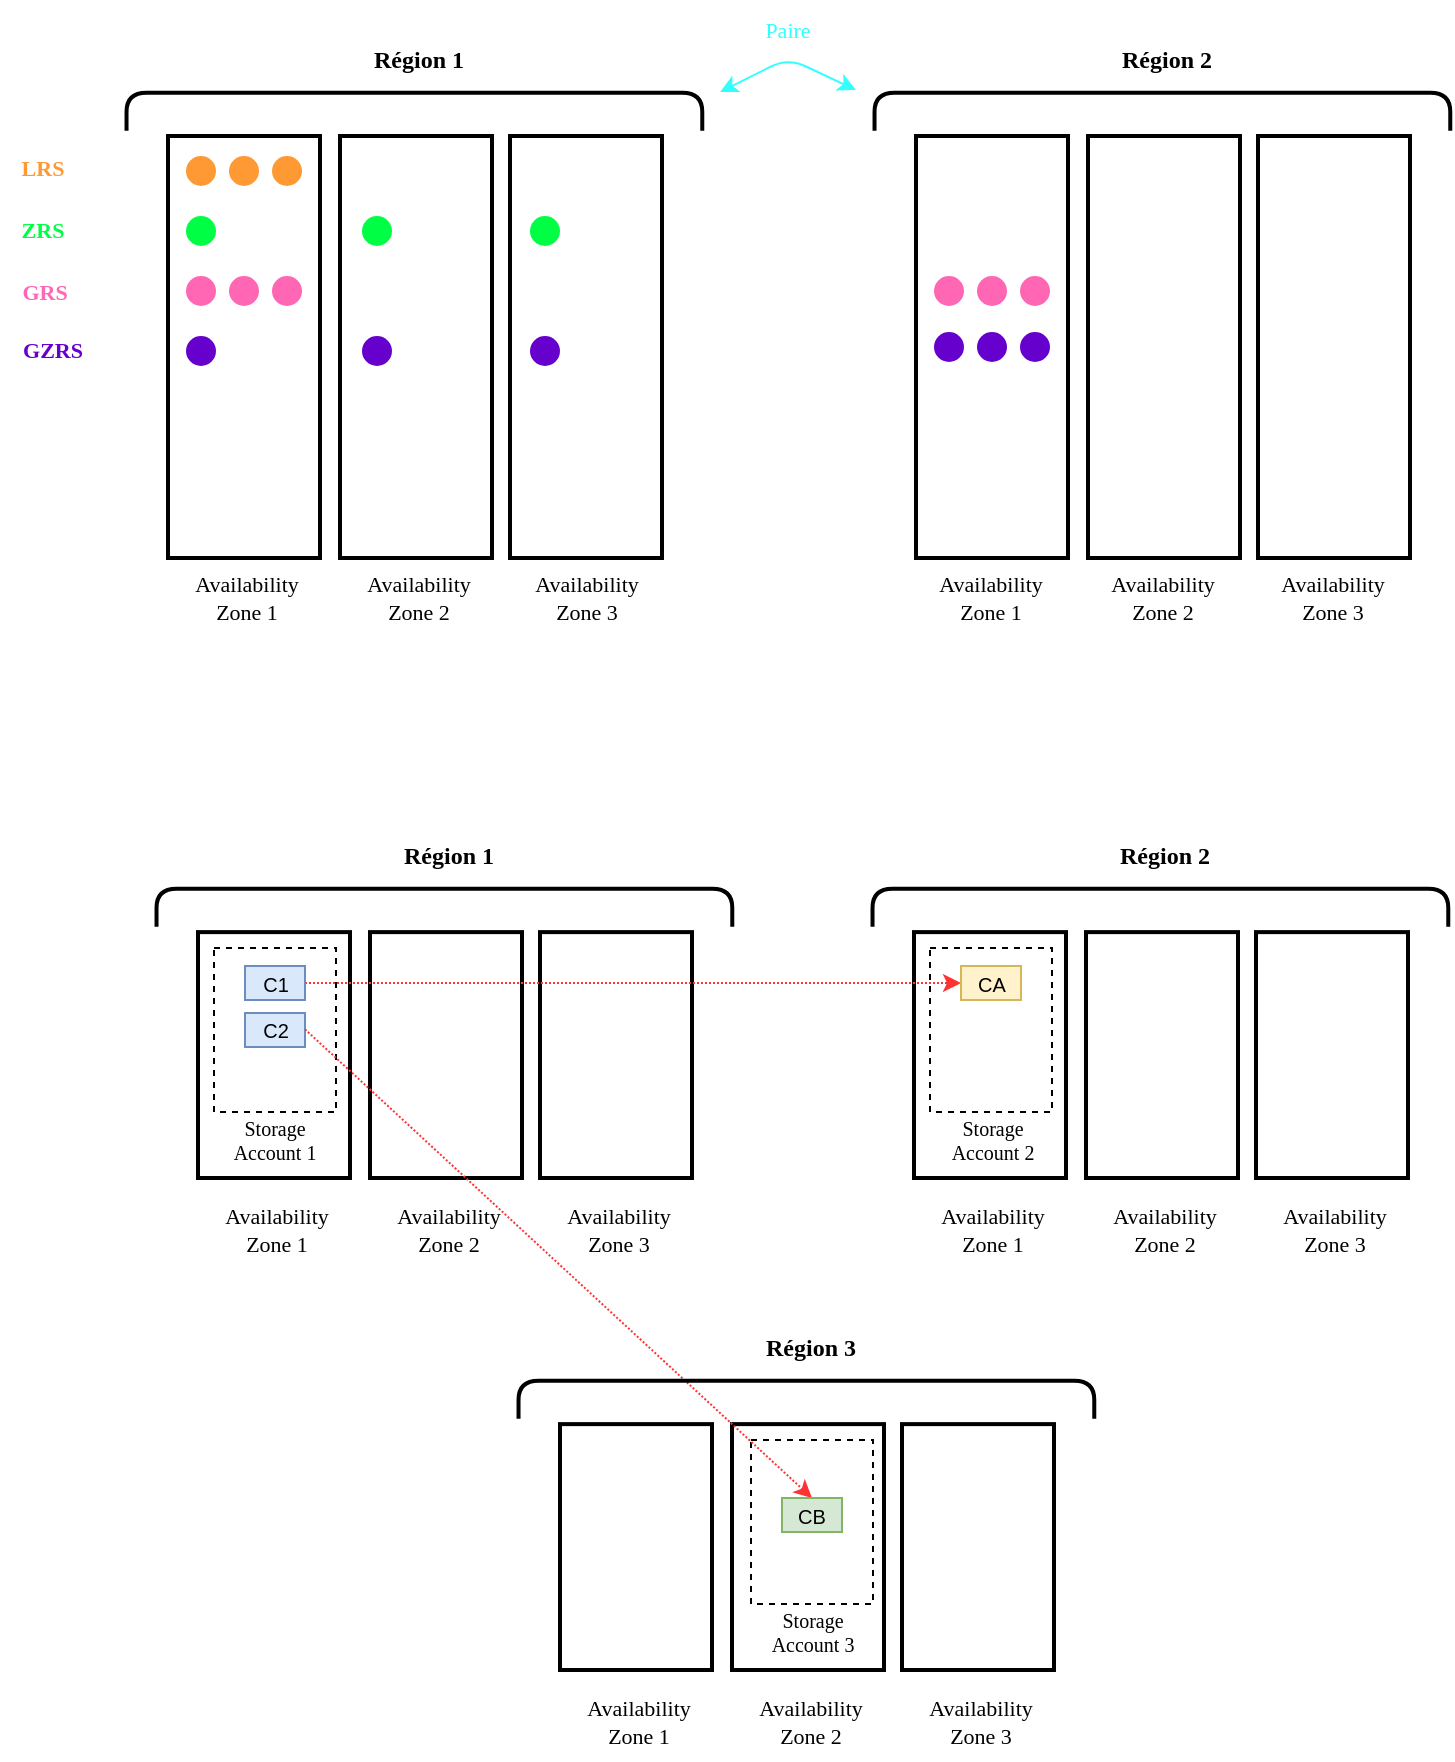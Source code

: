 <mxfile>
    <diagram id="vKaiKicjleI0wJUZTJRz" name="Page-1">
        <mxGraphModel dx="1120" dy="802" grid="0" gridSize="10" guides="1" tooltips="1" connect="1" arrows="1" fold="1" page="1" pageScale="1" pageWidth="1169" pageHeight="827" math="0" shadow="0">
            <root>
                <mxCell id="0"/>
                <mxCell id="1" parent="0"/>
                <mxCell id="158" value="" style="rounded=0;whiteSpace=wrap;html=1;strokeWidth=2;" parent="1" vertex="1">
                    <mxGeometry x="395" y="735.06" width="76" height="122.94" as="geometry"/>
                </mxCell>
                <mxCell id="167" value="" style="rounded=0;whiteSpace=wrap;html=1;strokeWidth=1;dashed=1;" parent="1" vertex="1">
                    <mxGeometry x="404.5" y="743" width="61" height="82" as="geometry"/>
                </mxCell>
                <mxCell id="93" value="" style="rounded=0;whiteSpace=wrap;html=1;strokeWidth=2;" parent="1" vertex="1">
                    <mxGeometry x="486" y="489.06" width="76" height="122.94" as="geometry"/>
                </mxCell>
                <mxCell id="145" value="" style="rounded=0;whiteSpace=wrap;html=1;strokeWidth=1;dashed=1;" parent="1" vertex="1">
                    <mxGeometry x="494" y="497" width="61" height="82" as="geometry"/>
                </mxCell>
                <mxCell id="2" value="" style="rounded=0;whiteSpace=wrap;html=1;strokeWidth=2;" parent="1" vertex="1">
                    <mxGeometry x="113" y="91" width="76" height="211" as="geometry"/>
                </mxCell>
                <mxCell id="4" value="" style="rounded=0;whiteSpace=wrap;html=1;strokeWidth=2;" parent="1" vertex="1">
                    <mxGeometry x="199" y="91" width="76" height="211" as="geometry"/>
                </mxCell>
                <mxCell id="5" value="" style="rounded=0;whiteSpace=wrap;html=1;strokeWidth=2;" parent="1" vertex="1">
                    <mxGeometry x="284" y="91" width="76" height="211" as="geometry"/>
                </mxCell>
                <mxCell id="7" value="" style="shape=curlyBracket;whiteSpace=wrap;html=1;rounded=1;labelPosition=left;verticalLabelPosition=middle;align=right;verticalAlign=middle;strokeWidth=2;size=0;rotation=90;" parent="1" vertex="1">
                    <mxGeometry x="226.7" y="-65.06" width="19" height="287.87" as="geometry"/>
                </mxCell>
                <mxCell id="13" value="Région 1" style="text;html=1;align=center;verticalAlign=middle;resizable=0;points=[];autosize=1;strokeColor=none;fillColor=none;fontFamily=Verdana;fontStyle=1" parent="1" vertex="1">
                    <mxGeometry x="199" y="40" width="77" height="26" as="geometry"/>
                </mxCell>
                <mxCell id="14" value="" style="rounded=0;whiteSpace=wrap;html=1;strokeWidth=2;" parent="1" vertex="1">
                    <mxGeometry x="487" y="91" width="76" height="211" as="geometry"/>
                </mxCell>
                <mxCell id="15" value="" style="rounded=0;whiteSpace=wrap;html=1;strokeWidth=2;" parent="1" vertex="1">
                    <mxGeometry x="573" y="91" width="76" height="211" as="geometry"/>
                </mxCell>
                <mxCell id="16" value="" style="rounded=0;whiteSpace=wrap;html=1;strokeWidth=2;" parent="1" vertex="1">
                    <mxGeometry x="658" y="91" width="76" height="211" as="geometry"/>
                </mxCell>
                <mxCell id="17" value="" style="shape=curlyBracket;whiteSpace=wrap;html=1;rounded=1;labelPosition=left;verticalLabelPosition=middle;align=right;verticalAlign=middle;strokeWidth=2;size=0;rotation=90;" parent="1" vertex="1">
                    <mxGeometry x="600.7" y="-65.06" width="19" height="287.87" as="geometry"/>
                </mxCell>
                <mxCell id="18" value="Région 2" style="text;html=1;align=center;verticalAlign=middle;resizable=0;points=[];autosize=1;strokeColor=none;fillColor=none;fontFamily=Verdana;fontStyle=1" parent="1" vertex="1">
                    <mxGeometry x="573" y="40" width="77" height="26" as="geometry"/>
                </mxCell>
                <mxCell id="22" value="" style="ellipse;whiteSpace=wrap;html=1;aspect=fixed;strokeWidth=2;fontFamily=Verdana;fillColor=#FF9933;strokeColor=none;" parent="1" vertex="1">
                    <mxGeometry x="122" y="101" width="15" height="15" as="geometry"/>
                </mxCell>
                <mxCell id="23" value="" style="ellipse;whiteSpace=wrap;html=1;aspect=fixed;strokeWidth=2;fontFamily=Verdana;fillColor=#FF9933;strokeColor=none;" parent="1" vertex="1">
                    <mxGeometry x="143.5" y="101" width="15" height="15" as="geometry"/>
                </mxCell>
                <mxCell id="24" value="" style="ellipse;whiteSpace=wrap;html=1;aspect=fixed;strokeWidth=2;fontFamily=Verdana;fillColor=#FF9933;strokeColor=none;" parent="1" vertex="1">
                    <mxGeometry x="165" y="101" width="15" height="15" as="geometry"/>
                </mxCell>
                <mxCell id="25" value="Availability&lt;br style=&quot;font-size: 11px;&quot;&gt;Zone 1" style="text;html=1;align=center;verticalAlign=middle;resizable=0;points=[];autosize=1;strokeColor=none;fillColor=none;fontFamily=Verdana;fontSize=11;" parent="1" vertex="1">
                    <mxGeometry x="112.5" y="303" width="78" height="38" as="geometry"/>
                </mxCell>
                <mxCell id="26" value="Availability&lt;br style=&quot;font-size: 11px;&quot;&gt;Zone 2" style="text;html=1;align=center;verticalAlign=middle;resizable=0;points=[];autosize=1;strokeColor=none;fillColor=none;fontFamily=Verdana;fontSize=11;" parent="1" vertex="1">
                    <mxGeometry x="198.5" y="303" width="78" height="38" as="geometry"/>
                </mxCell>
                <mxCell id="27" value="Availability&lt;br style=&quot;font-size: 11px;&quot;&gt;Zone 3" style="text;html=1;align=center;verticalAlign=middle;resizable=0;points=[];autosize=1;strokeColor=none;fillColor=none;fontFamily=Verdana;fontSize=11;" parent="1" vertex="1">
                    <mxGeometry x="283" y="303" width="78" height="38" as="geometry"/>
                </mxCell>
                <mxCell id="28" value="Availability&lt;br style=&quot;font-size: 11px;&quot;&gt;Zone 3" style="text;html=1;align=center;verticalAlign=middle;resizable=0;points=[];autosize=1;strokeColor=none;fillColor=none;fontFamily=Verdana;fontSize=11;" parent="1" vertex="1">
                    <mxGeometry x="655.5" y="303" width="78" height="38" as="geometry"/>
                </mxCell>
                <mxCell id="29" value="Availability&lt;br style=&quot;font-size: 11px;&quot;&gt;Zone 2" style="text;html=1;align=center;verticalAlign=middle;resizable=0;points=[];autosize=1;strokeColor=none;fillColor=none;fontFamily=Verdana;fontSize=11;" parent="1" vertex="1">
                    <mxGeometry x="571" y="303" width="78" height="38" as="geometry"/>
                </mxCell>
                <mxCell id="30" value="Availability&lt;br style=&quot;font-size: 11px;&quot;&gt;Zone 1" style="text;html=1;align=center;verticalAlign=middle;resizable=0;points=[];autosize=1;strokeColor=none;fillColor=none;fontFamily=Verdana;fontSize=11;" parent="1" vertex="1">
                    <mxGeometry x="485" y="303" width="78" height="38" as="geometry"/>
                </mxCell>
                <mxCell id="31" value="Paire" style="text;strokeColor=none;align=center;fillColor=none;html=1;verticalAlign=middle;whiteSpace=wrap;rounded=0;strokeWidth=2;fontFamily=Verdana;fontSize=11;fontColor=#33FFFF;" parent="1" vertex="1">
                    <mxGeometry x="393.003" y="23" width="60" height="30" as="geometry"/>
                </mxCell>
                <mxCell id="32" value="" style="endArrow=classic;startArrow=classic;html=1;fontFamily=Verdana;fontSize=11;fontColor=#33FFFF;strokeColor=#33FFFF;" parent="1" edge="1">
                    <mxGeometry width="50" height="50" relative="1" as="geometry">
                        <mxPoint x="389" y="69" as="sourcePoint"/>
                        <mxPoint x="457" y="68" as="targetPoint"/>
                        <Array as="points">
                            <mxPoint x="423" y="52"/>
                        </Array>
                    </mxGeometry>
                </mxCell>
                <mxCell id="33" value="" style="ellipse;whiteSpace=wrap;html=1;aspect=fixed;strokeWidth=2;fontFamily=Verdana;fillColor=#00FF44;strokeColor=none;" parent="1" vertex="1">
                    <mxGeometry x="122" y="131" width="15" height="15" as="geometry"/>
                </mxCell>
                <mxCell id="34" value="" style="ellipse;whiteSpace=wrap;html=1;aspect=fixed;strokeWidth=2;fontFamily=Verdana;fillColor=#00FF44;strokeColor=none;" parent="1" vertex="1">
                    <mxGeometry x="210" y="131" width="15" height="15" as="geometry"/>
                </mxCell>
                <mxCell id="35" value="" style="ellipse;whiteSpace=wrap;html=1;aspect=fixed;strokeWidth=2;fontFamily=Verdana;fillColor=#00FF44;strokeColor=none;" parent="1" vertex="1">
                    <mxGeometry x="294" y="131" width="15" height="15" as="geometry"/>
                </mxCell>
                <mxCell id="36" value="LRS" style="text;html=1;align=center;verticalAlign=middle;resizable=0;points=[];autosize=1;strokeColor=none;fillColor=none;fontSize=11;fontFamily=Verdana;fontColor=#FF9933;fontStyle=1" parent="1" vertex="1">
                    <mxGeometry x="29" y="94" width="41" height="25" as="geometry"/>
                </mxCell>
                <mxCell id="37" value="ZRS" style="text;html=1;align=center;verticalAlign=middle;resizable=0;points=[];autosize=1;strokeColor=none;fillColor=none;fontSize=11;fontFamily=Verdana;fontColor=#00FF44;fontStyle=1" parent="1" vertex="1">
                    <mxGeometry x="29" y="125" width="42" height="25" as="geometry"/>
                </mxCell>
                <mxCell id="38" value="" style="ellipse;whiteSpace=wrap;html=1;aspect=fixed;strokeWidth=2;fontFamily=Verdana;fillColor=#FF66B3;strokeColor=none;" parent="1" vertex="1">
                    <mxGeometry x="165" y="161" width="15" height="15" as="geometry"/>
                </mxCell>
                <mxCell id="39" value="" style="ellipse;whiteSpace=wrap;html=1;aspect=fixed;strokeWidth=2;fontFamily=Verdana;fillColor=#FF66B3;strokeColor=none;" parent="1" vertex="1">
                    <mxGeometry x="143.5" y="161" width="15" height="15" as="geometry"/>
                </mxCell>
                <mxCell id="40" value="" style="ellipse;whiteSpace=wrap;html=1;aspect=fixed;strokeWidth=2;fontFamily=Verdana;fillColor=#FF66B3;strokeColor=none;" parent="1" vertex="1">
                    <mxGeometry x="122" y="161" width="15" height="15" as="geometry"/>
                </mxCell>
                <mxCell id="41" value="" style="ellipse;whiteSpace=wrap;html=1;aspect=fixed;strokeWidth=2;fontFamily=Verdana;fillColor=#FF66B3;strokeColor=none;" parent="1" vertex="1">
                    <mxGeometry x="539" y="161" width="15" height="15" as="geometry"/>
                </mxCell>
                <mxCell id="42" value="" style="ellipse;whiteSpace=wrap;html=1;aspect=fixed;strokeWidth=2;fontFamily=Verdana;fillColor=#FF66B3;strokeColor=none;" parent="1" vertex="1">
                    <mxGeometry x="517.5" y="161" width="15" height="15" as="geometry"/>
                </mxCell>
                <mxCell id="43" value="" style="ellipse;whiteSpace=wrap;html=1;aspect=fixed;strokeWidth=2;fontFamily=Verdana;fillColor=#FF66B3;strokeColor=none;" parent="1" vertex="1">
                    <mxGeometry x="496" y="161" width="15" height="15" as="geometry"/>
                </mxCell>
                <mxCell id="44" value="GRS" style="text;html=1;align=center;verticalAlign=middle;resizable=0;points=[];autosize=1;strokeColor=none;fillColor=none;fontSize=11;fontFamily=Verdana;fontColor=#FF66B3;fontStyle=1" parent="1" vertex="1">
                    <mxGeometry x="29" y="156" width="43" height="25" as="geometry"/>
                </mxCell>
                <mxCell id="45" value="" style="ellipse;whiteSpace=wrap;html=1;aspect=fixed;strokeWidth=2;fontFamily=Verdana;fillColor=#6600CC;strokeColor=none;" parent="1" vertex="1">
                    <mxGeometry x="122" y="191" width="15" height="15" as="geometry"/>
                </mxCell>
                <mxCell id="46" value="" style="ellipse;whiteSpace=wrap;html=1;aspect=fixed;strokeWidth=2;fontFamily=Verdana;fillColor=#6600CC;strokeColor=none;" parent="1" vertex="1">
                    <mxGeometry x="210" y="191" width="15" height="15" as="geometry"/>
                </mxCell>
                <mxCell id="47" value="" style="ellipse;whiteSpace=wrap;html=1;aspect=fixed;strokeWidth=2;fontFamily=Verdana;fillColor=#6600CC;strokeColor=none;" parent="1" vertex="1">
                    <mxGeometry x="294" y="191" width="15" height="15" as="geometry"/>
                </mxCell>
                <mxCell id="48" value="" style="ellipse;whiteSpace=wrap;html=1;aspect=fixed;strokeWidth=2;fontFamily=Verdana;fillColor=#6600CC;strokeColor=none;" parent="1" vertex="1">
                    <mxGeometry x="496" y="189" width="15" height="15" as="geometry"/>
                </mxCell>
                <mxCell id="49" value="" style="ellipse;whiteSpace=wrap;html=1;aspect=fixed;strokeWidth=2;fontFamily=Verdana;fillColor=#6600CC;strokeColor=none;" parent="1" vertex="1">
                    <mxGeometry x="517.5" y="189" width="15" height="15" as="geometry"/>
                </mxCell>
                <mxCell id="50" value="" style="ellipse;whiteSpace=wrap;html=1;aspect=fixed;strokeWidth=2;fontFamily=Verdana;fillColor=#6600CC;strokeColor=none;" parent="1" vertex="1">
                    <mxGeometry x="539" y="189" width="15" height="15" as="geometry"/>
                </mxCell>
                <mxCell id="51" value="GZRS" style="text;html=1;align=center;verticalAlign=middle;resizable=0;points=[];autosize=1;strokeColor=none;fillColor=none;fontSize=11;fontFamily=Verdana;fontColor=#6600CC;fontStyle=1" parent="1" vertex="1">
                    <mxGeometry x="29" y="185" width="51" height="25" as="geometry"/>
                </mxCell>
                <mxCell id="52" value="" style="rounded=0;whiteSpace=wrap;html=1;strokeWidth=2;" parent="1" vertex="1">
                    <mxGeometry x="128" y="489.06" width="76" height="122.94" as="geometry"/>
                </mxCell>
                <mxCell id="53" value="" style="rounded=0;whiteSpace=wrap;html=1;strokeWidth=2;" parent="1" vertex="1">
                    <mxGeometry x="214" y="489.06" width="76" height="122.94" as="geometry"/>
                </mxCell>
                <mxCell id="54" value="" style="rounded=0;whiteSpace=wrap;html=1;strokeWidth=2;" parent="1" vertex="1">
                    <mxGeometry x="299" y="489.06" width="76" height="122.94" as="geometry"/>
                </mxCell>
                <mxCell id="55" value="" style="shape=curlyBracket;whiteSpace=wrap;html=1;rounded=1;labelPosition=left;verticalLabelPosition=middle;align=right;verticalAlign=middle;strokeWidth=2;size=0;rotation=90;" parent="1" vertex="1">
                    <mxGeometry x="241.7" y="333" width="19" height="287.87" as="geometry"/>
                </mxCell>
                <mxCell id="56" value="Région 1" style="text;html=1;align=center;verticalAlign=middle;resizable=0;points=[];autosize=1;strokeColor=none;fillColor=none;fontFamily=Verdana;fontStyle=1" parent="1" vertex="1">
                    <mxGeometry x="214" y="438.06" width="77" height="26" as="geometry"/>
                </mxCell>
                <mxCell id="65" value="Availability&lt;br style=&quot;font-size: 11px;&quot;&gt;Zone 1" style="text;html=1;align=center;verticalAlign=middle;resizable=0;points=[];autosize=1;strokeColor=none;fillColor=none;fontFamily=Verdana;fontSize=11;" parent="1" vertex="1">
                    <mxGeometry x="128.25" y="619" width="78" height="38" as="geometry"/>
                </mxCell>
                <mxCell id="66" value="Availability&lt;br style=&quot;font-size: 11px;&quot;&gt;Zone 2" style="text;html=1;align=center;verticalAlign=middle;resizable=0;points=[];autosize=1;strokeColor=none;fillColor=none;fontFamily=Verdana;fontSize=11;" parent="1" vertex="1">
                    <mxGeometry x="214.25" y="619" width="78" height="38" as="geometry"/>
                </mxCell>
                <mxCell id="67" value="Availability&lt;br style=&quot;font-size: 11px;&quot;&gt;Zone 3" style="text;html=1;align=center;verticalAlign=middle;resizable=0;points=[];autosize=1;strokeColor=none;fillColor=none;fontFamily=Verdana;fontSize=11;" parent="1" vertex="1">
                    <mxGeometry x="298.75" y="619" width="78" height="38" as="geometry"/>
                </mxCell>
                <mxCell id="94" value="" style="rounded=0;whiteSpace=wrap;html=1;strokeWidth=2;" parent="1" vertex="1">
                    <mxGeometry x="572" y="489.06" width="76" height="122.94" as="geometry"/>
                </mxCell>
                <mxCell id="95" value="" style="rounded=0;whiteSpace=wrap;html=1;strokeWidth=2;" parent="1" vertex="1">
                    <mxGeometry x="657" y="489.06" width="76" height="122.94" as="geometry"/>
                </mxCell>
                <mxCell id="96" value="" style="shape=curlyBracket;whiteSpace=wrap;html=1;rounded=1;labelPosition=left;verticalLabelPosition=middle;align=right;verticalAlign=middle;strokeWidth=2;size=0;rotation=90;" parent="1" vertex="1">
                    <mxGeometry x="599.7" y="333" width="19" height="287.87" as="geometry"/>
                </mxCell>
                <mxCell id="97" value="Région 2" style="text;html=1;align=center;verticalAlign=middle;resizable=0;points=[];autosize=1;strokeColor=none;fillColor=none;fontFamily=Verdana;fontStyle=1" parent="1" vertex="1">
                    <mxGeometry x="572" y="438.06" width="77" height="26" as="geometry"/>
                </mxCell>
                <mxCell id="98" value="Availability&lt;br style=&quot;font-size: 11px;&quot;&gt;Zone 1" style="text;html=1;align=center;verticalAlign=middle;resizable=0;points=[];autosize=1;strokeColor=none;fillColor=none;fontFamily=Verdana;fontSize=11;" parent="1" vertex="1">
                    <mxGeometry x="486.25" y="619" width="78" height="38" as="geometry"/>
                </mxCell>
                <mxCell id="99" value="Availability&lt;br style=&quot;font-size: 11px;&quot;&gt;Zone 2" style="text;html=1;align=center;verticalAlign=middle;resizable=0;points=[];autosize=1;strokeColor=none;fillColor=none;fontFamily=Verdana;fontSize=11;" parent="1" vertex="1">
                    <mxGeometry x="572.25" y="619" width="78" height="38" as="geometry"/>
                </mxCell>
                <mxCell id="100" value="Availability&lt;br style=&quot;font-size: 11px;&quot;&gt;Zone 3" style="text;html=1;align=center;verticalAlign=middle;resizable=0;points=[];autosize=1;strokeColor=none;fillColor=none;fontFamily=Verdana;fontSize=11;" parent="1" vertex="1">
                    <mxGeometry x="656.75" y="619" width="78" height="38" as="geometry"/>
                </mxCell>
                <mxCell id="141" value="" style="rounded=0;whiteSpace=wrap;html=1;strokeWidth=1;dashed=1;" parent="1" vertex="1">
                    <mxGeometry x="136" y="497" width="61" height="82" as="geometry"/>
                </mxCell>
                <mxCell id="142" value="Storage&lt;br style=&quot;font-size: 10px;&quot;&gt;Account 1" style="text;html=1;align=center;verticalAlign=middle;resizable=0;points=[];autosize=1;strokeColor=none;fillColor=none;fontFamily=Verdana;fontSize=10;" parent="1" vertex="1">
                    <mxGeometry x="132" y="575" width="68" height="36" as="geometry"/>
                </mxCell>
                <mxCell id="154" style="edgeStyle=none;html=1;exitX=1;exitY=0.5;exitDx=0;exitDy=0;entryX=0;entryY=0.5;entryDx=0;entryDy=0;strokeColor=#FF3333;fontFamily=Verdana;fontSize=10;fontColor=#6600CC;dashed=1;dashPattern=1 1;" parent="1" source="143" target="147" edge="1">
                    <mxGeometry relative="1" as="geometry"/>
                </mxCell>
                <mxCell id="143" value="C1" style="rounded=0;whiteSpace=wrap;html=1;strokeWidth=1;fillColor=#dae8fc;strokeColor=#6c8ebf;fontSize=10;" parent="1" vertex="1">
                    <mxGeometry x="151.5" y="506" width="30" height="17" as="geometry"/>
                </mxCell>
                <mxCell id="144" value="C2" style="rounded=0;whiteSpace=wrap;html=1;strokeWidth=1;fillColor=#dae8fc;strokeColor=#6c8ebf;fontSize=10;" parent="1" vertex="1">
                    <mxGeometry x="151.5" y="529.5" width="30" height="17" as="geometry"/>
                </mxCell>
                <mxCell id="146" value="Storage&lt;br style=&quot;font-size: 10px;&quot;&gt;Account 2" style="text;html=1;align=center;verticalAlign=middle;resizable=0;points=[];autosize=1;strokeColor=none;fillColor=none;fontFamily=Verdana;fontSize=10;" parent="1" vertex="1">
                    <mxGeometry x="491" y="575" width="68" height="36" as="geometry"/>
                </mxCell>
                <mxCell id="147" value="CA" style="rounded=0;whiteSpace=wrap;html=1;strokeWidth=1;fillColor=#fff2cc;strokeColor=#d6b656;fontSize=10;" parent="1" vertex="1">
                    <mxGeometry x="509.5" y="506" width="30" height="17" as="geometry"/>
                </mxCell>
                <mxCell id="155" style="edgeStyle=none;html=1;exitX=1;exitY=0.5;exitDx=0;exitDy=0;entryX=0.5;entryY=0;entryDx=0;entryDy=0;strokeColor=#FF3333;fontFamily=Verdana;fontSize=10;fontColor=#6600CC;dashed=1;dashPattern=1 1;" parent="1" target="169" edge="1">
                    <mxGeometry relative="1" as="geometry">
                        <mxPoint x="181.5" y="537.66" as="sourcePoint"/>
                        <mxPoint x="597" y="534.5" as="targetPoint"/>
                    </mxGeometry>
                </mxCell>
                <mxCell id="156" value="" style="rounded=0;whiteSpace=wrap;html=1;strokeWidth=2;" parent="1" vertex="1">
                    <mxGeometry x="309" y="735.06" width="76" height="122.94" as="geometry"/>
                </mxCell>
                <mxCell id="159" value="" style="rounded=0;whiteSpace=wrap;html=1;strokeWidth=2;" parent="1" vertex="1">
                    <mxGeometry x="480" y="735.06" width="76" height="122.94" as="geometry"/>
                </mxCell>
                <mxCell id="160" value="" style="shape=curlyBracket;whiteSpace=wrap;html=1;rounded=1;labelPosition=left;verticalLabelPosition=middle;align=right;verticalAlign=middle;strokeWidth=2;size=0;rotation=90;" parent="1" vertex="1">
                    <mxGeometry x="422.7" y="579" width="19" height="287.87" as="geometry"/>
                </mxCell>
                <object label="Région 3" hedietLinkedDataV1_path="../Redundancy" hedietLinkedDataV1_start_col_x-num="0" hedietLinkedDataV1_start_line_x-num="0" hedietLinkedDataV1_end_col_x-num="0" hedietLinkedDataV1_end_line_x-num="0" id="161">
                    <mxCell style="text;html=1;align=center;verticalAlign=middle;resizable=0;points=[];autosize=1;strokeColor=none;fillColor=none;fontFamily=Verdana;fontStyle=1" parent="1" vertex="1">
                        <mxGeometry x="395" y="684.06" width="77" height="26" as="geometry"/>
                    </mxCell>
                </object>
                <mxCell id="162" value="Availability&lt;br style=&quot;font-size: 11px;&quot;&gt;Zone 1" style="text;html=1;align=center;verticalAlign=middle;resizable=0;points=[];autosize=1;strokeColor=none;fillColor=none;fontFamily=Verdana;fontSize=11;" parent="1" vertex="1">
                    <mxGeometry x="309.25" y="865" width="78" height="38" as="geometry"/>
                </mxCell>
                <mxCell id="163" value="Availability&lt;br style=&quot;font-size: 11px;&quot;&gt;Zone 2" style="text;html=1;align=center;verticalAlign=middle;resizable=0;points=[];autosize=1;strokeColor=none;fillColor=none;fontFamily=Verdana;fontSize=11;" parent="1" vertex="1">
                    <mxGeometry x="395.25" y="865" width="78" height="38" as="geometry"/>
                </mxCell>
                <mxCell id="164" value="Availability&lt;br style=&quot;font-size: 11px;&quot;&gt;Zone 3" style="text;html=1;align=center;verticalAlign=middle;resizable=0;points=[];autosize=1;strokeColor=none;fillColor=none;fontFamily=Verdana;fontSize=11;" parent="1" vertex="1">
                    <mxGeometry x="479.75" y="865" width="78" height="38" as="geometry"/>
                </mxCell>
                <mxCell id="168" value="Storage&lt;br style=&quot;font-size: 10px;&quot;&gt;Account 3" style="text;html=1;align=center;verticalAlign=middle;resizable=0;points=[];autosize=1;strokeColor=none;fillColor=none;fontFamily=Verdana;fontSize=10;" parent="1" vertex="1">
                    <mxGeometry x="400.5" y="821" width="68" height="36" as="geometry"/>
                </mxCell>
                <mxCell id="169" value="CB" style="rounded=0;whiteSpace=wrap;html=1;strokeWidth=1;fillColor=#d5e8d4;strokeColor=#82b366;fontSize=10;" parent="1" vertex="1">
                    <mxGeometry x="420" y="772" width="30" height="17" as="geometry"/>
                </mxCell>
            </root>
        </mxGraphModel>
    </diagram>
    <diagram id="MPRwZ3sNebxIb5XJbIEU" name="Page-2">
        <mxGraphModel dx="933" dy="668" grid="0" gridSize="10" guides="1" tooltips="1" connect="1" arrows="1" fold="1" page="1" pageScale="1" pageWidth="1169" pageHeight="827" math="0" shadow="0">
            <root>
                <mxCell id="0"/>
                <mxCell id="1" parent="0"/>
                <mxCell id="94fjLgLvNVMkCRa8hFvn-9" style="edgeStyle=orthogonalEdgeStyle;html=1;endArrow=none;endFill=0;" edge="1" parent="1" source="94fjLgLvNVMkCRa8hFvn-3">
                    <mxGeometry relative="1" as="geometry">
                        <mxPoint x="400" y="197" as="targetPoint"/>
                        <Array as="points">
                            <mxPoint x="500" y="178"/>
                            <mxPoint x="400" y="178"/>
                        </Array>
                    </mxGeometry>
                </mxCell>
                <mxCell id="94fjLgLvNVMkCRa8hFvn-10" style="edgeStyle=orthogonalEdgeStyle;html=1;endArrow=none;endFill=0;" edge="1" parent="1" source="94fjLgLvNVMkCRa8hFvn-3">
                    <mxGeometry relative="1" as="geometry">
                        <mxPoint x="600" y="196" as="targetPoint"/>
                        <Array as="points">
                            <mxPoint x="500" y="178"/>
                            <mxPoint x="600" y="178"/>
                        </Array>
                    </mxGeometry>
                </mxCell>
                <mxCell id="94fjLgLvNVMkCRa8hFvn-3" value="" style="sketch=0;aspect=fixed;html=1;points=[];align=center;image;fontSize=12;image=img/lib/mscae/Management_Groups.svg;" vertex="1" parent="1">
                    <mxGeometry x="475" y="108" width="50" height="40" as="geometry"/>
                </mxCell>
                <mxCell id="94fjLgLvNVMkCRa8hFvn-13" style="edgeStyle=orthogonalEdgeStyle;html=1;endArrow=none;endFill=0;" edge="1" parent="1">
                    <mxGeometry relative="1" as="geometry">
                        <mxPoint x="447.6" y="275" as="targetPoint"/>
                        <mxPoint x="400" y="227" as="sourcePoint"/>
                        <Array as="points">
                            <mxPoint x="400" y="240"/>
                            <mxPoint x="448" y="240"/>
                        </Array>
                    </mxGeometry>
                </mxCell>
                <mxCell id="94fjLgLvNVMkCRa8hFvn-14" style="edgeStyle=orthogonalEdgeStyle;html=1;endArrow=none;endFill=0;" edge="1" parent="1">
                    <mxGeometry relative="1" as="geometry">
                        <mxPoint x="350.8" y="271.8" as="targetPoint"/>
                        <mxPoint x="400" y="227" as="sourcePoint"/>
                        <Array as="points">
                            <mxPoint x="400" y="240"/>
                            <mxPoint x="351" y="240"/>
                        </Array>
                    </mxGeometry>
                </mxCell>
                <mxCell id="94fjLgLvNVMkCRa8hFvn-4" value="" style="aspect=fixed;html=1;points=[];align=center;image;fontSize=12;image=img/lib/azure2/general/Subscriptions.svg;" vertex="1" parent="1">
                    <mxGeometry x="392.58" y="199" width="14.25" height="23" as="geometry"/>
                </mxCell>
                <mxCell id="94fjLgLvNVMkCRa8hFvn-11" style="edgeStyle=orthogonalEdgeStyle;html=1;endArrow=none;endFill=0;" edge="1" parent="1">
                    <mxGeometry relative="1" as="geometry">
                        <mxPoint x="599.705" y="272.476" as="targetPoint"/>
                        <mxPoint x="600" y="228" as="sourcePoint"/>
                        <Array as="points">
                            <mxPoint x="600" y="229"/>
                            <mxPoint x="600" y="251"/>
                            <mxPoint x="600" y="251"/>
                        </Array>
                    </mxGeometry>
                </mxCell>
                <mxCell id="94fjLgLvNVMkCRa8hFvn-24" style="edgeStyle=orthogonalEdgeStyle;html=1;endArrow=none;endFill=0;" edge="1" parent="1" source="94fjLgLvNVMkCRa8hFvn-6">
                    <mxGeometry relative="1" as="geometry">
                        <mxPoint x="351.75" y="333.609" as="targetPoint"/>
                    </mxGeometry>
                </mxCell>
                <mxCell id="94fjLgLvNVMkCRa8hFvn-6" value="" style="sketch=0;aspect=fixed;html=1;points=[];align=center;image;fontSize=12;image=img/lib/mscae/ResourceGroup.svg;" vertex="1" parent="1">
                    <mxGeometry x="333" y="284" width="37.5" height="30" as="geometry"/>
                </mxCell>
                <mxCell id="94fjLgLvNVMkCRa8hFvn-7" value="" style="sketch=0;aspect=fixed;html=1;points=[];align=center;image;fontSize=12;image=img/lib/mscae/ResourceGroup.svg;" vertex="1" parent="1">
                    <mxGeometry x="428.91" y="284" width="37.5" height="30" as="geometry"/>
                </mxCell>
                <mxCell id="94fjLgLvNVMkCRa8hFvn-8" value="" style="sketch=0;aspect=fixed;html=1;points=[];align=center;image;fontSize=12;image=img/lib/mscae/ResourceGroup.svg;" vertex="1" parent="1">
                    <mxGeometry x="580.96" y="284" width="37.5" height="30" as="geometry"/>
                </mxCell>
                <mxCell id="94fjLgLvNVMkCRa8hFvn-15" value="" style="aspect=fixed;html=1;points=[];align=center;image;fontSize=12;image=img/lib/azure2/compute/Virtual_Machine.svg;" vertex="1" parent="1">
                    <mxGeometry x="296" y="356.49" width="18.88" height="17.51" as="geometry"/>
                </mxCell>
                <mxCell id="94fjLgLvNVMkCRa8hFvn-17" value="" style="aspect=fixed;html=1;points=[];align=center;image;fontSize=12;image=img/lib/azure2/networking/Virtual_Networks.svg;" vertex="1" parent="1">
                    <mxGeometry x="328" y="356.49" width="29.83" height="17.81" as="geometry"/>
                </mxCell>
                <mxCell id="94fjLgLvNVMkCRa8hFvn-18" value="" style="aspect=fixed;html=1;points=[];align=center;image;fontSize=12;image=img/lib/azure2/storage/Azure_Fileshare.svg;" vertex="1" parent="1">
                    <mxGeometry x="369" y="349.5" width="25" height="25" as="geometry"/>
                </mxCell>
                <mxCell id="94fjLgLvNVMkCRa8hFvn-19" value="" style="aspect=fixed;html=1;points=[];align=center;image;fontSize=12;image=img/lib/azure2/databases/SQL_Database.svg;" vertex="1" parent="1">
                    <mxGeometry x="441" y="352" width="16.5" height="22" as="geometry"/>
                </mxCell>
                <mxCell id="94fjLgLvNVMkCRa8hFvn-20" value="" style="aspect=fixed;html=1;points=[];align=center;image;fontSize=12;image=img/lib/azure2/other/Grafana.svg;" vertex="1" parent="1">
                    <mxGeometry x="587" y="352.23" width="26.44" height="20.54" as="geometry"/>
                </mxCell>
                <mxCell id="94fjLgLvNVMkCRa8hFvn-21" style="edgeStyle=orthogonalEdgeStyle;html=1;endArrow=none;endFill=0;" edge="1" parent="1">
                    <mxGeometry relative="1" as="geometry">
                        <mxPoint x="600" y="347" as="targetPoint"/>
                        <mxPoint x="599.8" y="322" as="sourcePoint"/>
                        <Array as="points">
                            <mxPoint x="600" y="323"/>
                            <mxPoint x="600" y="323"/>
                            <mxPoint x="600" y="347"/>
                        </Array>
                    </mxGeometry>
                </mxCell>
                <mxCell id="94fjLgLvNVMkCRa8hFvn-22" style="edgeStyle=orthogonalEdgeStyle;html=1;endArrow=none;endFill=0;" edge="1" parent="1">
                    <mxGeometry relative="1" as="geometry">
                        <mxPoint x="448.2" y="347" as="targetPoint"/>
                        <mxPoint x="448.0" y="322" as="sourcePoint"/>
                        <Array as="points">
                            <mxPoint x="448.2" y="323"/>
                            <mxPoint x="448.2" y="323"/>
                            <mxPoint x="448.2" y="347"/>
                        </Array>
                    </mxGeometry>
                </mxCell>
                <mxCell id="94fjLgLvNVMkCRa8hFvn-25" style="edgeStyle=orthogonalEdgeStyle;html=1;endArrow=none;endFill=0;exitX=0.619;exitY=0.034;exitDx=0;exitDy=0;exitPerimeter=0;" edge="1" parent="1" source="94fjLgLvNVMkCRa8hFvn-18">
                    <mxGeometry relative="1" as="geometry">
                        <mxPoint x="306" y="352" as="targetPoint"/>
                        <mxPoint x="362.75" y="334" as="sourcePoint"/>
                        <Array as="points">
                            <mxPoint x="385" y="334"/>
                            <mxPoint x="306" y="334"/>
                        </Array>
                    </mxGeometry>
                </mxCell>
                <mxCell id="94fjLgLvNVMkCRa8hFvn-26" style="edgeStyle=orthogonalEdgeStyle;html=1;endArrow=none;endFill=0;" edge="1" parent="1">
                    <mxGeometry relative="1" as="geometry">
                        <mxPoint x="344" y="354" as="targetPoint"/>
                        <mxPoint x="344" y="334" as="sourcePoint"/>
                        <Array as="points">
                            <mxPoint x="344" y="345"/>
                            <mxPoint x="344" y="345"/>
                        </Array>
                    </mxGeometry>
                </mxCell>
                <mxCell id="94fjLgLvNVMkCRa8hFvn-27" value="" style="aspect=fixed;html=1;points=[];align=center;image;fontSize=12;image=img/lib/azure2/general/Subscriptions.svg;" vertex="1" parent="1">
                    <mxGeometry x="593" y="199" width="14.25" height="23" as="geometry"/>
                </mxCell>
            </root>
        </mxGraphModel>
    </diagram>
</mxfile>